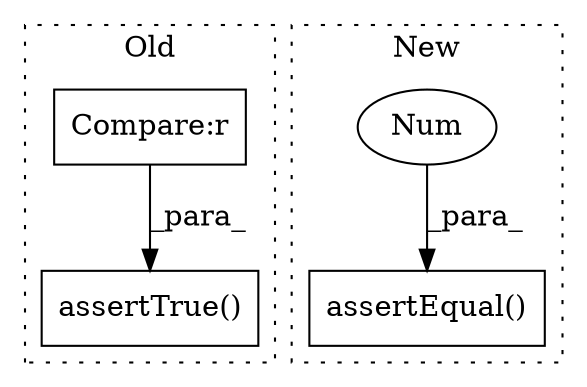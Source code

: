 digraph G {
subgraph cluster0 {
1 [label="assertTrue()" a="75" s="18056,18085" l="16,1" shape="box"];
3 [label="Compare:r" a="40" s="18072" l="13" shape="box"];
label = "Old";
style="dotted";
}
subgraph cluster1 {
2 [label="assertEqual()" a="75" s="18214,18242" l="17,1" shape="box"];
4 [label="Num" a="76" s="18231" l="1" shape="ellipse"];
label = "New";
style="dotted";
}
3 -> 1 [label="_para_"];
4 -> 2 [label="_para_"];
}
